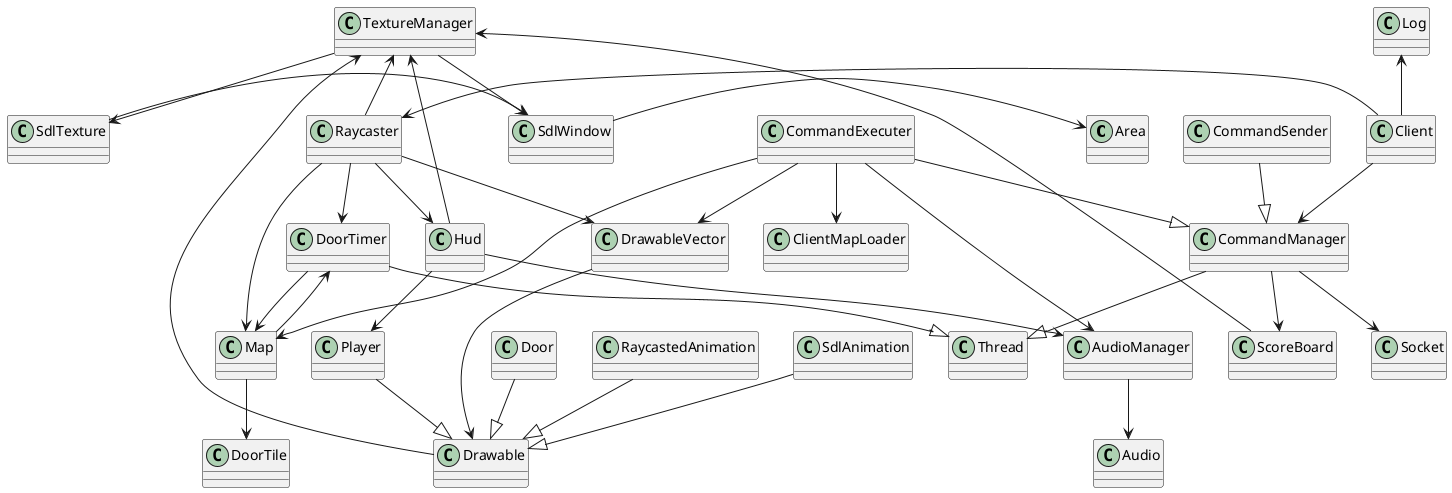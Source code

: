 @startuml
class Area
class Audio
class AudioManager
class Client
class ClientMapLoader
class CommandExecuter
class CommandManager
class CommandSender
class Door
class DoorTile
class DoorTimer
class Drawable
class DrawableVector
class Hud
class Log
class Player
class Raycaster
class RaycastedAnimation
class ScoreBoard
class SdlAnimation
class SdlTexture
class SdlWindow
class TextureManager

class Map
class Socket
class Thread

AudioManager --> Audio

Client -up-> Log
Client --> CommandManager 
Client -left-> Raycaster

CommandExecuter --> Map
CommandExecuter --> DrawableVector
CommandExecuter --> AudioManager
CommandExecuter --> ClientMapLoader
CommandExecuter --|> CommandManager 

CommandManager --|> Thread
CommandManager --> ScoreBoard
CommandManager --> Socket

CommandSender --|> CommandManager 

Door -down-|> Drawable

DoorTimer --|> Thread
DoorTimer --> Map

Drawable --> TextureManager

DrawableVector --> Drawable

Map --> DoorTile
Map --> DoorTimer

Hud --> Player
Hud --> TextureManager
Hud --> AudioManager

Player -down-|> Drawable

RaycastedAnimation -down-|> Drawable

Raycaster --> DoorTimer
Raycaster --> DrawableVector
Raycaster --> Map
Raycaster --> Hud
Raycaster -up-> TextureManager

ScoreBoard --> TextureManager

SdlAnimation -down-|> Drawable

SdlWindow -right-> Area

SdlTexture -right-> SdlWindow 

TextureManager --> SdlTexture
TextureManager --> SdlWindow
@enduml